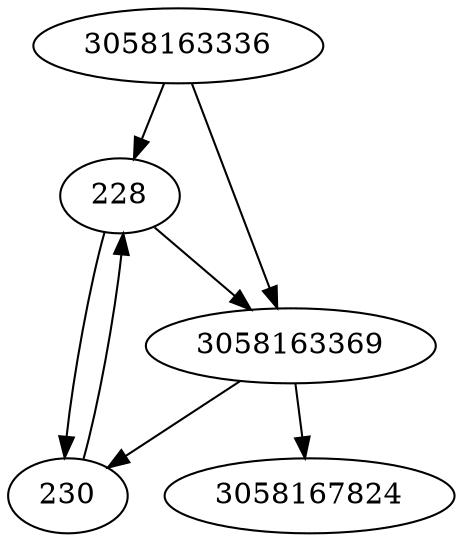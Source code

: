 strict digraph  {
228;
230;
3058163336;
3058163369;
3058167824;
228 -> 3058163369;
228 -> 230;
230 -> 228;
3058163336 -> 3058163369;
3058163336 -> 228;
3058163369 -> 3058167824;
3058163369 -> 230;
}
